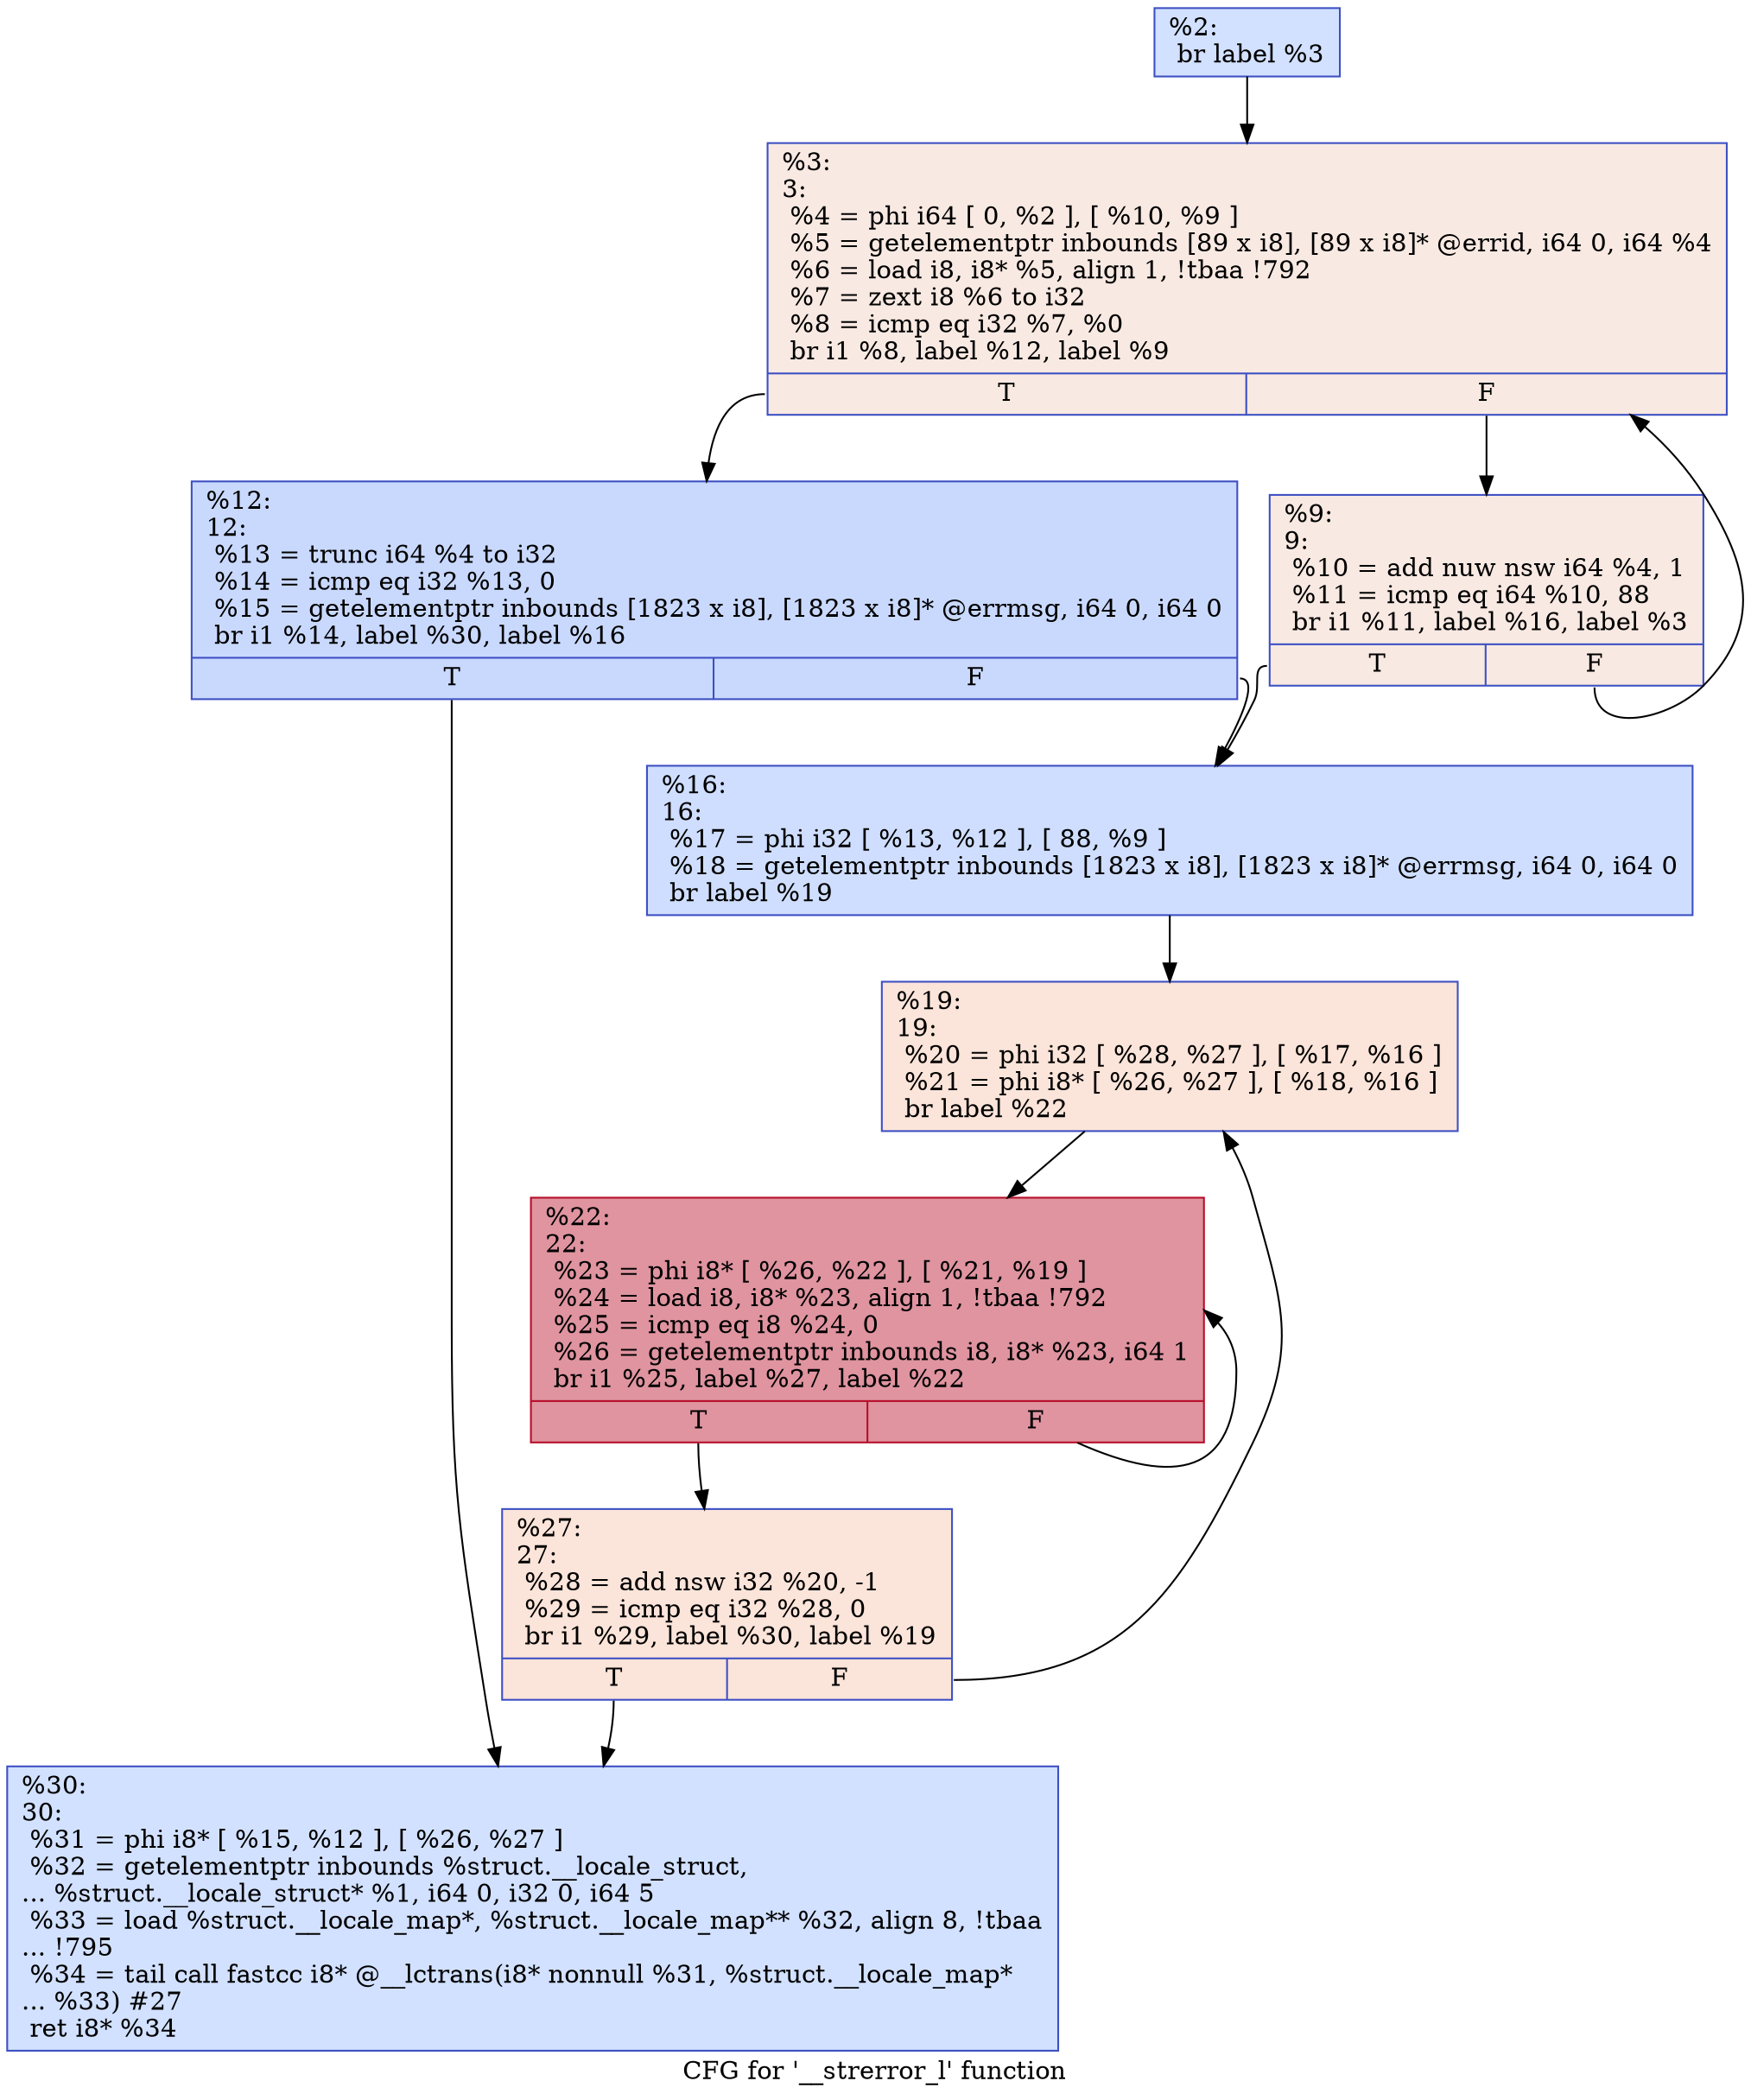 digraph "CFG for '__strerror_l' function" {
	label="CFG for '__strerror_l' function";

	Node0x24e7af0 [shape=record,color="#3d50c3ff", style=filled, fillcolor="#9abbff70",label="{%2:\l  br label %3\l}"];
	Node0x24e7af0 -> Node0x24e7b40;
	Node0x24e7b40 [shape=record,color="#3d50c3ff", style=filled, fillcolor="#efcebd70",label="{%3:\l3:                                                \l  %4 = phi i64 [ 0, %2 ], [ %10, %9 ]\l  %5 = getelementptr inbounds [89 x i8], [89 x i8]* @errid, i64 0, i64 %4\l  %6 = load i8, i8* %5, align 1, !tbaa !792\l  %7 = zext i8 %6 to i32\l  %8 = icmp eq i32 %7, %0\l  br i1 %8, label %12, label %9\l|{<s0>T|<s1>F}}"];
	Node0x24e7b40:s0 -> Node0x24e7be0;
	Node0x24e7b40:s1 -> Node0x24e7b90;
	Node0x24e7b90 [shape=record,color="#3d50c3ff", style=filled, fillcolor="#efcebd70",label="{%9:\l9:                                                \l  %10 = add nuw nsw i64 %4, 1\l  %11 = icmp eq i64 %10, 88\l  br i1 %11, label %16, label %3\l|{<s0>T|<s1>F}}"];
	Node0x24e7b90:s0 -> Node0x24e7c30;
	Node0x24e7b90:s1 -> Node0x24e7b40;
	Node0x24e7be0 [shape=record,color="#3d50c3ff", style=filled, fillcolor="#85a8fc70",label="{%12:\l12:                                               \l  %13 = trunc i64 %4 to i32\l  %14 = icmp eq i32 %13, 0\l  %15 = getelementptr inbounds [1823 x i8], [1823 x i8]* @errmsg, i64 0, i64 0\l  br i1 %14, label %30, label %16\l|{<s0>T|<s1>F}}"];
	Node0x24e7be0:s0 -> Node0x24e7d70;
	Node0x24e7be0:s1 -> Node0x24e7c30;
	Node0x24e7c30 [shape=record,color="#3d50c3ff", style=filled, fillcolor="#93b5fe70",label="{%16:\l16:                                               \l  %17 = phi i32 [ %13, %12 ], [ 88, %9 ]\l  %18 = getelementptr inbounds [1823 x i8], [1823 x i8]* @errmsg, i64 0, i64 0\l  br label %19\l}"];
	Node0x24e7c30 -> Node0x24e7c80;
	Node0x24e7c80 [shape=record,color="#3d50c3ff", style=filled, fillcolor="#f5c1a970",label="{%19:\l19:                                               \l  %20 = phi i32 [ %28, %27 ], [ %17, %16 ]\l  %21 = phi i8* [ %26, %27 ], [ %18, %16 ]\l  br label %22\l}"];
	Node0x24e7c80 -> Node0x24e7cd0;
	Node0x24e7cd0 [shape=record,color="#b70d28ff", style=filled, fillcolor="#b70d2870",label="{%22:\l22:                                               \l  %23 = phi i8* [ %26, %22 ], [ %21, %19 ]\l  %24 = load i8, i8* %23, align 1, !tbaa !792\l  %25 = icmp eq i8 %24, 0\l  %26 = getelementptr inbounds i8, i8* %23, i64 1\l  br i1 %25, label %27, label %22\l|{<s0>T|<s1>F}}"];
	Node0x24e7cd0:s0 -> Node0x24e7d20;
	Node0x24e7cd0:s1 -> Node0x24e7cd0;
	Node0x24e7d20 [shape=record,color="#3d50c3ff", style=filled, fillcolor="#f5c1a970",label="{%27:\l27:                                               \l  %28 = add nsw i32 %20, -1\l  %29 = icmp eq i32 %28, 0\l  br i1 %29, label %30, label %19\l|{<s0>T|<s1>F}}"];
	Node0x24e7d20:s0 -> Node0x24e7d70;
	Node0x24e7d20:s1 -> Node0x24e7c80;
	Node0x24e7d70 [shape=record,color="#3d50c3ff", style=filled, fillcolor="#9abbff70",label="{%30:\l30:                                               \l  %31 = phi i8* [ %15, %12 ], [ %26, %27 ]\l  %32 = getelementptr inbounds %struct.__locale_struct,\l... %struct.__locale_struct* %1, i64 0, i32 0, i64 5\l  %33 = load %struct.__locale_map*, %struct.__locale_map** %32, align 8, !tbaa\l... !795\l  %34 = tail call fastcc i8* @__lctrans(i8* nonnull %31, %struct.__locale_map*\l... %33) #27\l  ret i8* %34\l}"];
}
